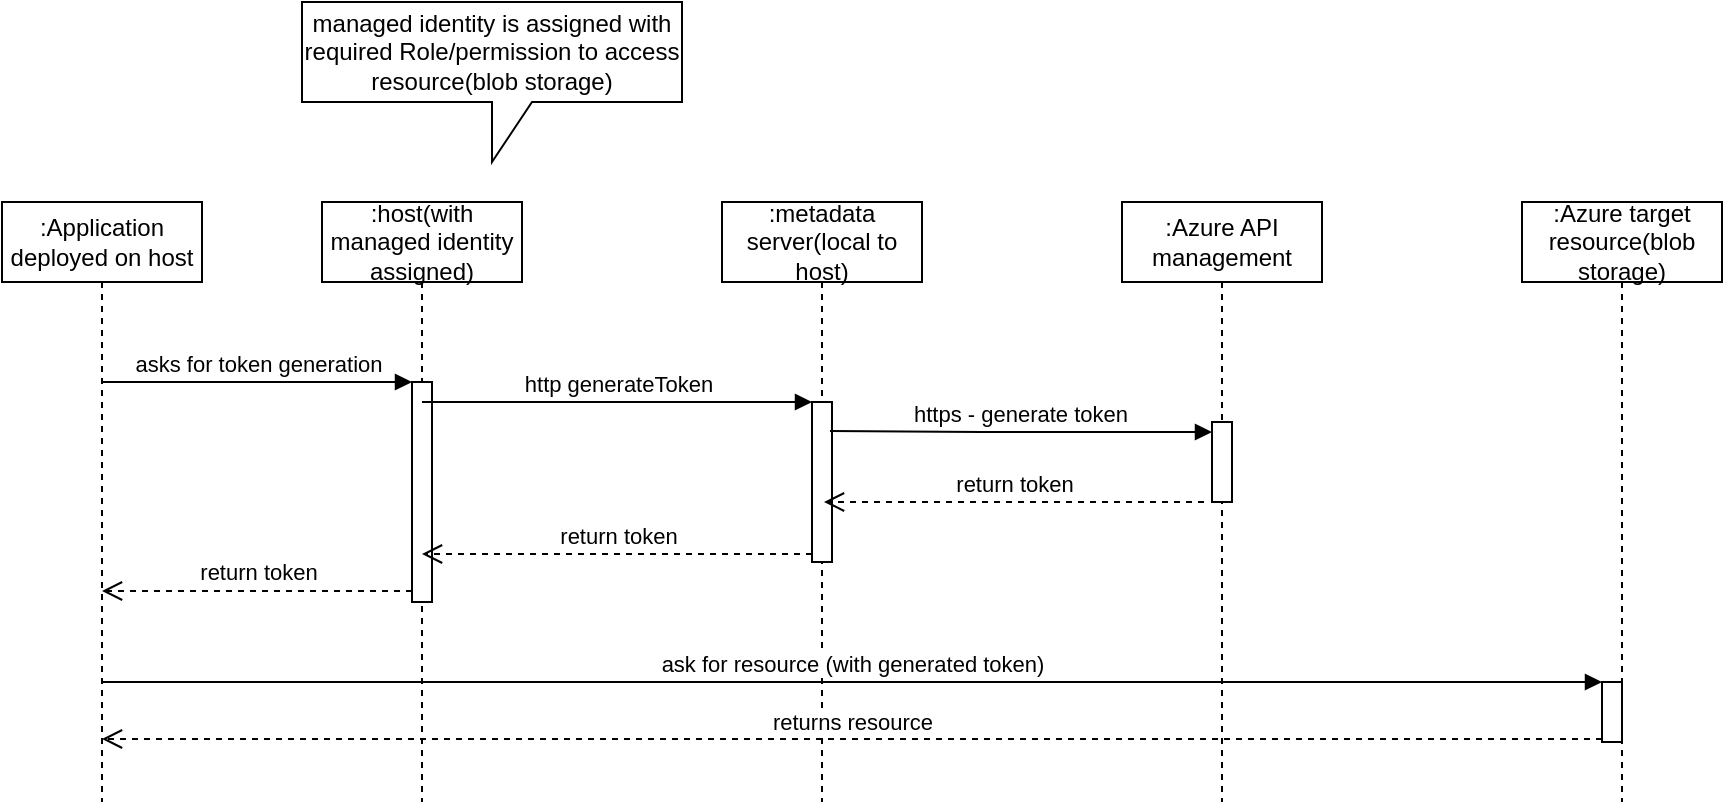 <mxfile>
    <diagram id="f-4XPJhMffExQkXWisMQ" name="Page-1">
        <mxGraphModel dx="1901" dy="407" grid="1" gridSize="10" guides="1" tooltips="1" connect="1" arrows="1" fold="1" page="1" pageScale="1" pageWidth="827" pageHeight="1169" math="0" shadow="0">
            <root>
                <mxCell id="0"/>
                <mxCell id="1" parent="0"/>
                <mxCell id="2" value=":host(with managed identity assigned)" style="shape=umlLifeline;perimeter=lifelinePerimeter;whiteSpace=wrap;html=1;container=1;collapsible=0;recursiveResize=0;outlineConnect=0;" parent="1" vertex="1">
                    <mxGeometry x="40" y="160" width="100" height="300" as="geometry"/>
                </mxCell>
                <mxCell id="13" value="" style="html=1;points=[];perimeter=orthogonalPerimeter;" parent="2" vertex="1">
                    <mxGeometry x="45" y="90" width="10" height="110" as="geometry"/>
                </mxCell>
                <mxCell id="3" value=":metadata server(local to host)" style="shape=umlLifeline;perimeter=lifelinePerimeter;whiteSpace=wrap;html=1;container=1;collapsible=0;recursiveResize=0;outlineConnect=0;" parent="1" vertex="1">
                    <mxGeometry x="240" y="160" width="100" height="300" as="geometry"/>
                </mxCell>
                <mxCell id="16" value="" style="html=1;points=[];perimeter=orthogonalPerimeter;" parent="3" vertex="1">
                    <mxGeometry x="45" y="100" width="10" height="80" as="geometry"/>
                </mxCell>
                <mxCell id="4" value=":Azure API management" style="shape=umlLifeline;perimeter=lifelinePerimeter;whiteSpace=wrap;html=1;container=1;collapsible=0;recursiveResize=0;outlineConnect=0;" parent="1" vertex="1">
                    <mxGeometry x="440" y="160" width="100" height="300" as="geometry"/>
                </mxCell>
                <mxCell id="19" value="" style="html=1;points=[];perimeter=orthogonalPerimeter;" parent="4" vertex="1">
                    <mxGeometry x="45" y="110" width="10" height="40" as="geometry"/>
                </mxCell>
                <mxCell id="10" value=":Azure target resource(blob storage)" style="shape=umlLifeline;perimeter=lifelinePerimeter;whiteSpace=wrap;html=1;container=1;collapsible=0;recursiveResize=0;outlineConnect=0;" parent="1" vertex="1">
                    <mxGeometry x="640" y="160" width="100" height="300" as="geometry"/>
                </mxCell>
                <mxCell id="22" value="" style="html=1;points=[];perimeter=orthogonalPerimeter;" parent="10" vertex="1">
                    <mxGeometry x="40" y="240" width="10" height="30" as="geometry"/>
                </mxCell>
                <mxCell id="11" value="managed identity is assigned with required Role/permission to access resource(blob storage)" style="shape=callout;whiteSpace=wrap;html=1;perimeter=calloutPerimeter;" parent="1" vertex="1">
                    <mxGeometry x="30" y="60" width="190" height="80" as="geometry"/>
                </mxCell>
                <mxCell id="12" value=":Application deployed on host" style="shape=umlLifeline;perimeter=lifelinePerimeter;whiteSpace=wrap;html=1;container=1;collapsible=0;recursiveResize=0;outlineConnect=0;" parent="1" vertex="1">
                    <mxGeometry x="-120" y="160" width="100" height="300" as="geometry"/>
                </mxCell>
                <mxCell id="15" value="return token" style="html=1;verticalAlign=bottom;endArrow=open;dashed=1;endSize=8;exitX=0;exitY=0.95;" parent="1" source="13" target="12" edge="1">
                    <mxGeometry relative="1" as="geometry">
                        <mxPoint x="15" y="326" as="targetPoint"/>
                    </mxGeometry>
                </mxCell>
                <mxCell id="14" value="asks for token generation" style="html=1;verticalAlign=bottom;endArrow=block;entryX=0;entryY=0;" parent="1" source="12" target="13" edge="1">
                    <mxGeometry relative="1" as="geometry">
                        <mxPoint x="15" y="250" as="sourcePoint"/>
                    </mxGeometry>
                </mxCell>
                <mxCell id="17" value="http generateToken" style="html=1;verticalAlign=bottom;endArrow=block;entryX=0;entryY=0;" parent="1" target="16" edge="1">
                    <mxGeometry relative="1" as="geometry">
                        <mxPoint x="90" y="260" as="sourcePoint"/>
                    </mxGeometry>
                </mxCell>
                <mxCell id="20" value="https - generate token" style="html=1;verticalAlign=bottom;endArrow=block;exitX=0.9;exitY=0.244;exitDx=0;exitDy=0;exitPerimeter=0;" parent="1" edge="1">
                    <mxGeometry relative="1" as="geometry">
                        <mxPoint x="294" y="274.52" as="sourcePoint"/>
                        <mxPoint x="485" y="275" as="targetPoint"/>
                        <Array as="points">
                            <mxPoint x="360" y="275"/>
                        </Array>
                    </mxGeometry>
                </mxCell>
                <mxCell id="21" value="return token" style="html=1;verticalAlign=bottom;endArrow=open;dashed=1;endSize=8;" parent="1" edge="1">
                    <mxGeometry relative="1" as="geometry">
                        <mxPoint x="291" y="310" as="targetPoint"/>
                        <mxPoint x="481" y="310" as="sourcePoint"/>
                        <Array as="points"/>
                    </mxGeometry>
                </mxCell>
                <mxCell id="18" value="return token" style="html=1;verticalAlign=bottom;endArrow=open;dashed=1;endSize=8;exitX=0;exitY=0.95;" parent="1" source="16" edge="1">
                    <mxGeometry relative="1" as="geometry">
                        <mxPoint x="90" y="336" as="targetPoint"/>
                    </mxGeometry>
                </mxCell>
                <mxCell id="23" value="ask for resource (with generated token)" style="html=1;verticalAlign=bottom;endArrow=block;entryX=0;entryY=0;" parent="1" source="12" target="22" edge="1">
                    <mxGeometry relative="1" as="geometry">
                        <mxPoint x="610" y="350" as="sourcePoint"/>
                    </mxGeometry>
                </mxCell>
                <mxCell id="24" value="returns resource" style="html=1;verticalAlign=bottom;endArrow=open;dashed=1;endSize=8;exitX=0;exitY=0.95;" parent="1" source="22" target="12" edge="1">
                    <mxGeometry relative="1" as="geometry">
                        <mxPoint x="610" y="426" as="targetPoint"/>
                    </mxGeometry>
                </mxCell>
            </root>
        </mxGraphModel>
    </diagram>
</mxfile>